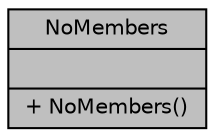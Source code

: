 digraph "NoMembers"
{
 // LATEX_PDF_SIZE
  edge [fontname="Helvetica",fontsize="10",labelfontname="Helvetica",labelfontsize="10"];
  node [fontname="Helvetica",fontsize="10",shape=record];
  Node1 [label="{NoMembers\n||+ NoMembers()\l}",height=0.2,width=0.4,color="black", fillcolor="grey75", style="filled", fontcolor="black",tooltip=" "];
}
